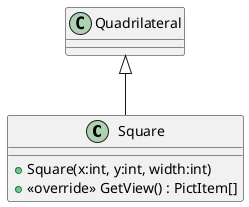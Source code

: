 @startuml
class Square {
    + Square(x:int, y:int, width:int)
    + <<override>> GetView() : PictItem[]
}
Quadrilateral <|-- Square
@enduml
